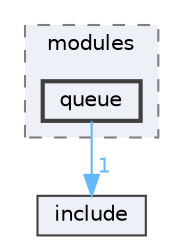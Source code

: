 digraph "queue"
{
 // INTERACTIVE_SVG=YES
 // LATEX_PDF_SIZE
  bgcolor="transparent";
  edge [fontname=Helvetica,fontsize=10,labelfontname=Helvetica,labelfontsize=10];
  node [fontname=Helvetica,fontsize=10,shape=box,height=0.2,width=0.4];
  compound=true
  subgraph clusterdir_ddb4d7e95cc2d6c8e1ade10a20d7247d {
    graph [ bgcolor="#edf0f7", pencolor="grey50", label="modules", fontname=Helvetica,fontsize=10 style="filled,dashed", URL="dir_ddb4d7e95cc2d6c8e1ade10a20d7247d.html",tooltip=""]
  dir_80d654b5c5a0c735200651c59c6d3458 [label="queue", fillcolor="#edf0f7", color="grey25", style="filled,bold", URL="dir_80d654b5c5a0c735200651c59c6d3458.html",tooltip=""];
  }
  dir_d44c64559bbebec7f509842c48db8b23 [label="include", fillcolor="#edf0f7", color="grey25", style="filled", URL="dir_d44c64559bbebec7f509842c48db8b23.html",tooltip=""];
  dir_80d654b5c5a0c735200651c59c6d3458->dir_d44c64559bbebec7f509842c48db8b23 [headlabel="1", labeldistance=1.5 headhref="dir_000006_000003.html" href="dir_000006_000003.html" color="steelblue1" fontcolor="steelblue1"];
}
